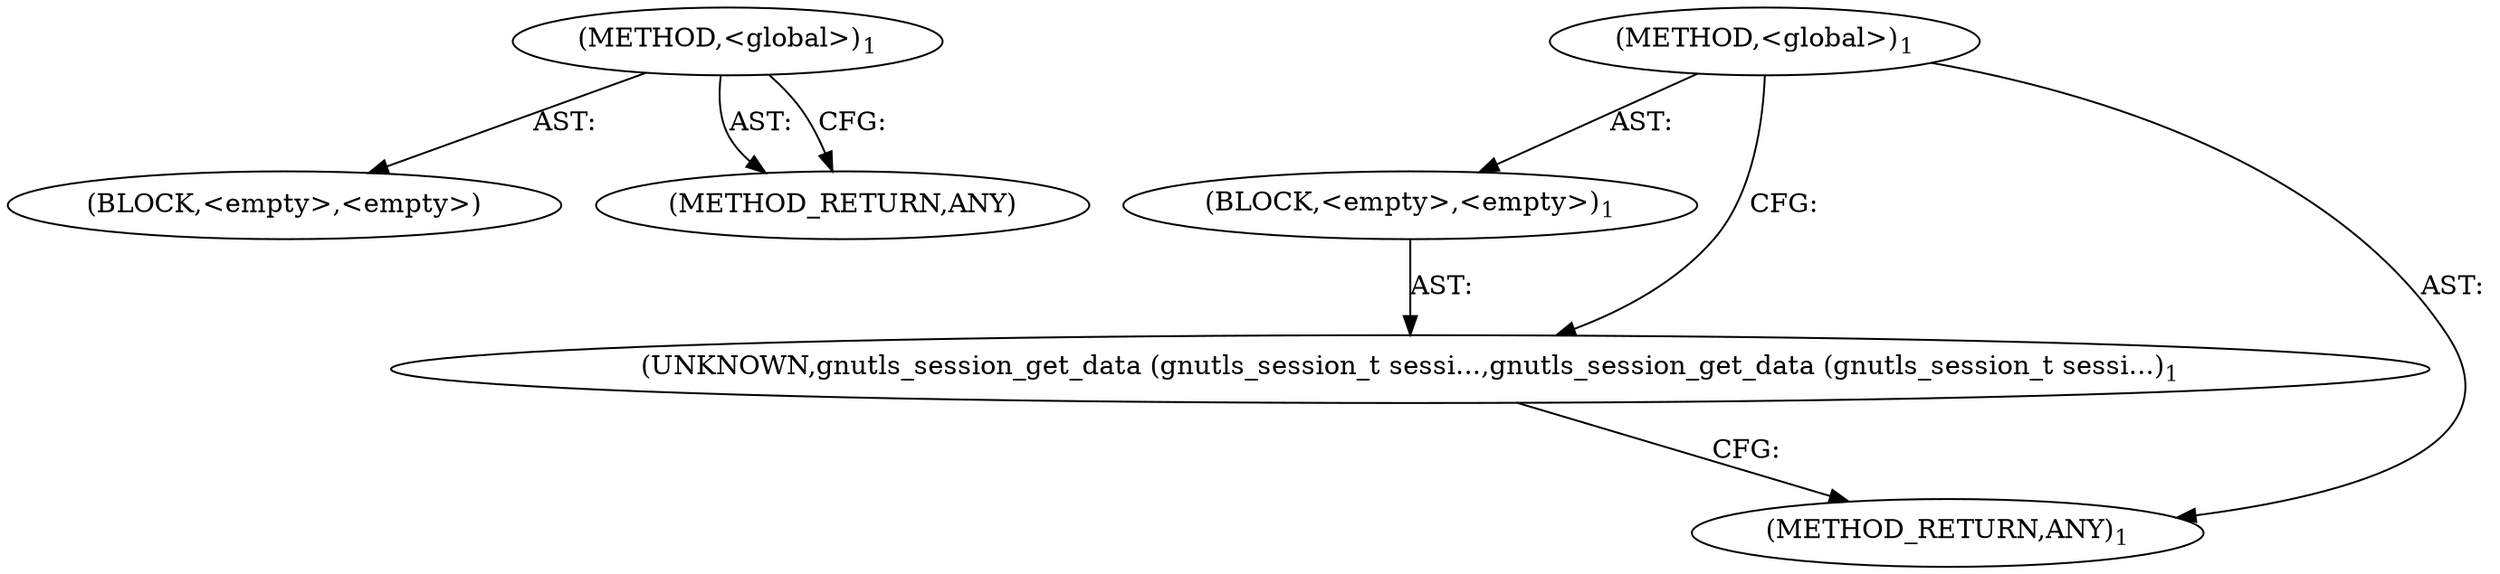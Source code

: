 digraph "&lt;global&gt;" {
14 [label=<(METHOD,&lt;global&gt;)<SUB>1</SUB>>];
15 [label=<(BLOCK,&lt;empty&gt;,&lt;empty&gt;)>];
16 [label=<(METHOD_RETURN,ANY)>];
6 [label=<(METHOD,&lt;global&gt;)<SUB>1</SUB>>];
7 [label=<(BLOCK,&lt;empty&gt;,&lt;empty&gt;)<SUB>1</SUB>>];
8 [label=<(UNKNOWN,gnutls_session_get_data (gnutls_session_t sessi...,gnutls_session_get_data (gnutls_session_t sessi...)<SUB>1</SUB>>];
9 [label=<(METHOD_RETURN,ANY)<SUB>1</SUB>>];
14 -> 15  [key=0, label="AST: "];
14 -> 16  [key=0, label="AST: "];
14 -> 16  [key=1, label="CFG: "];
6 -> 7  [key=0, label="AST: "];
6 -> 9  [key=0, label="AST: "];
6 -> 8  [key=0, label="CFG: "];
7 -> 8  [key=0, label="AST: "];
8 -> 9  [key=0, label="CFG: "];
}
